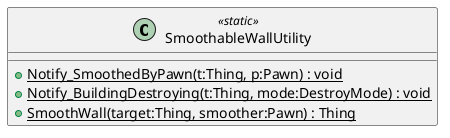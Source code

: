 @startuml
class SmoothableWallUtility <<static>> {
    + {static} Notify_SmoothedByPawn(t:Thing, p:Pawn) : void
    + {static} Notify_BuildingDestroying(t:Thing, mode:DestroyMode) : void
    + {static} SmoothWall(target:Thing, smoother:Pawn) : Thing
}
@enduml
